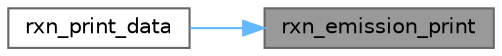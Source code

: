 digraph "rxn_emission_print"
{
 // LATEX_PDF_SIZE
  bgcolor="transparent";
  edge [fontname=Helvetica,fontsize=10,labelfontname=Helvetica,labelfontsize=10];
  node [fontname=Helvetica,fontsize=10,shape=box,height=0.2,width=0.4];
  rankdir="RL";
  Node1 [label="rxn_emission_print",height=0.2,width=0.4,color="gray40", fillcolor="grey60", style="filled", fontcolor="black",tooltip="Print the reaction parameters."];
  Node1 -> Node2 [dir="back",color="steelblue1",style="solid"];
  Node2 [label="rxn_print_data",height=0.2,width=0.4,color="grey40", fillcolor="white", style="filled",URL="$rxn__solver_8c.html#a607b803e7a4b427940312560ae0e5ba3",tooltip="Print the reaction data."];
}
